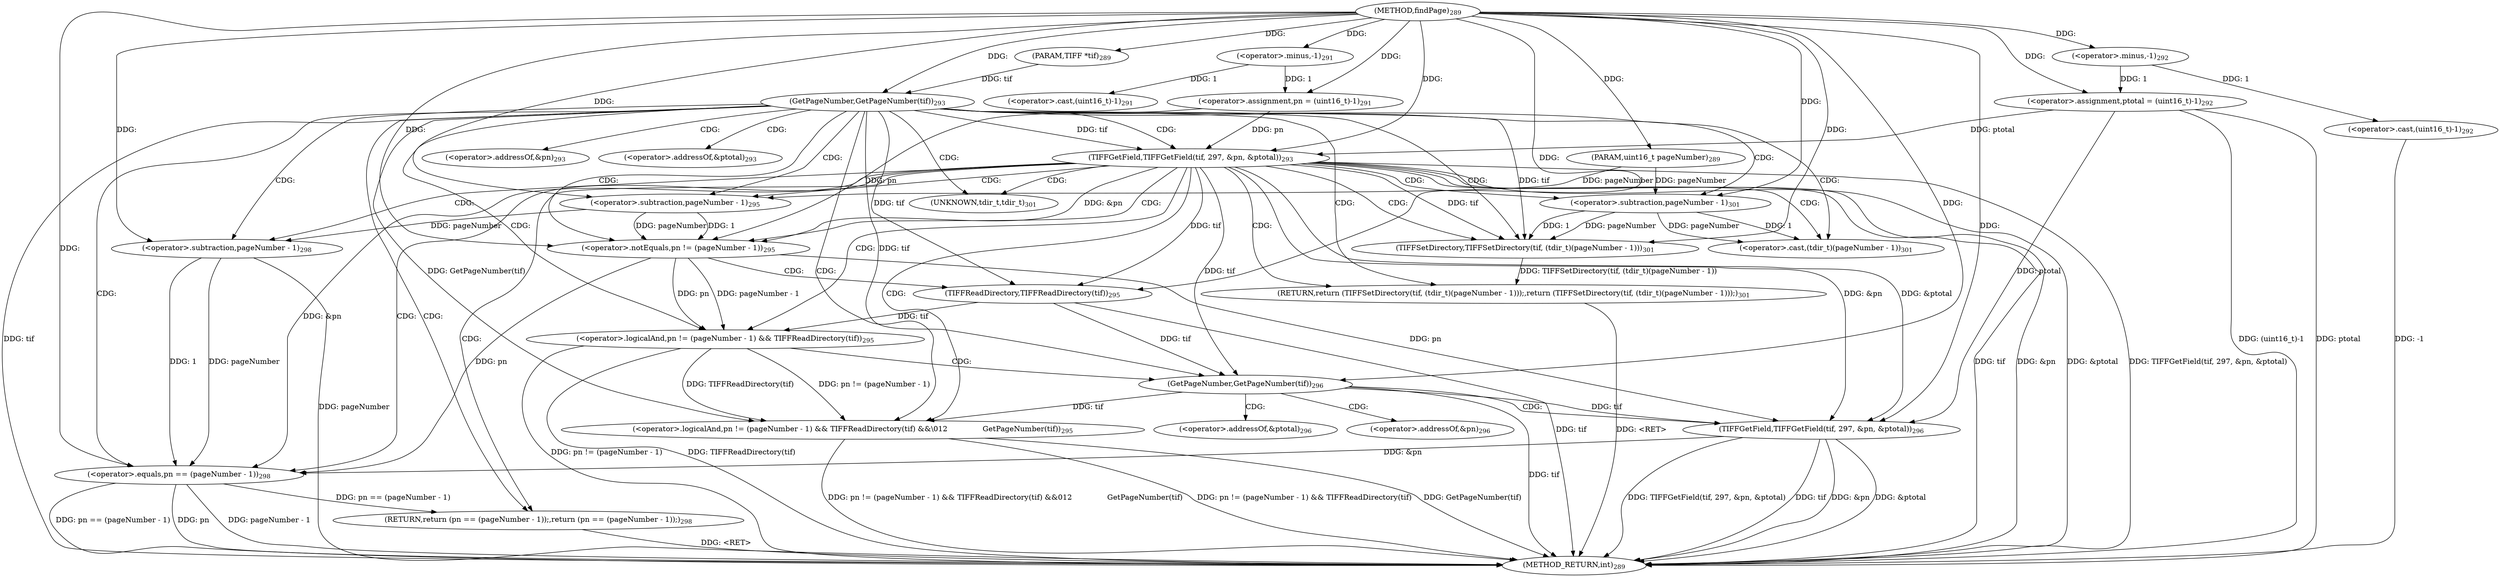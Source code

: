 digraph "findPage" {  
"10112" [label = <(METHOD,findPage)<SUB>289</SUB>> ]
"10178" [label = <(METHOD_RETURN,int)<SUB>289</SUB>> ]
"10113" [label = <(PARAM,TIFF *tif)<SUB>289</SUB>> ]
"10114" [label = <(PARAM,uint16_t pageNumber)<SUB>289</SUB>> ]
"10117" [label = <(&lt;operator&gt;.assignment,pn = (uint16_t)-1)<SUB>291</SUB>> ]
"10124" [label = <(&lt;operator&gt;.assignment,ptotal = (uint16_t)-1)<SUB>292</SUB>> ]
"10131" [label = <(GetPageNumber,GetPageNumber(tif))<SUB>293</SUB>> ]
"10119" [label = <(&lt;operator&gt;.cast,(uint16_t)-1)<SUB>291</SUB>> ]
"10126" [label = <(&lt;operator&gt;.cast,(uint16_t)-1)<SUB>292</SUB>> ]
"10162" [label = <(RETURN,return (pn == (pageNumber - 1));,return (pn == (pageNumber - 1));)<SUB>298</SUB>> ]
"10121" [label = <(&lt;operator&gt;.minus,-1)<SUB>291</SUB>> ]
"10128" [label = <(&lt;operator&gt;.minus,-1)<SUB>292</SUB>> ]
"10134" [label = <(TIFFGetField,TIFFGetField(tif, 297, &amp;pn, &amp;ptotal))<SUB>293</SUB>> ]
"10143" [label = <(&lt;operator&gt;.logicalAnd,pn != (pageNumber - 1) &amp;&amp; TIFFReadDirectory(tif) &amp;&amp;\012               GetPageNumber(tif))<SUB>295</SUB>> ]
"10163" [label = <(&lt;operator&gt;.equals,pn == (pageNumber - 1))<SUB>298</SUB>> ]
"10170" [label = <(RETURN,return (TIFFSetDirectory(tif, (tdir_t)(pageNumber - 1)));,return (TIFFSetDirectory(tif, (tdir_t)(pageNumber - 1)));)<SUB>301</SUB>> ]
"10171" [label = <(TIFFSetDirectory,TIFFSetDirectory(tif, (tdir_t)(pageNumber - 1)))<SUB>301</SUB>> ]
"10144" [label = <(&lt;operator&gt;.logicalAnd,pn != (pageNumber - 1) &amp;&amp; TIFFReadDirectory(tif))<SUB>295</SUB>> ]
"10152" [label = <(GetPageNumber,GetPageNumber(tif))<SUB>296</SUB>> ]
"10165" [label = <(&lt;operator&gt;.subtraction,pageNumber - 1)<SUB>298</SUB>> ]
"10145" [label = <(&lt;operator&gt;.notEquals,pn != (pageNumber - 1))<SUB>295</SUB>> ]
"10150" [label = <(TIFFReadDirectory,TIFFReadDirectory(tif))<SUB>295</SUB>> ]
"10155" [label = <(TIFFGetField,TIFFGetField(tif, 297, &amp;pn, &amp;ptotal))<SUB>296</SUB>> ]
"10173" [label = <(&lt;operator&gt;.cast,(tdir_t)(pageNumber - 1))<SUB>301</SUB>> ]
"10147" [label = <(&lt;operator&gt;.subtraction,pageNumber - 1)<SUB>295</SUB>> ]
"10175" [label = <(&lt;operator&gt;.subtraction,pageNumber - 1)<SUB>301</SUB>> ]
"10137" [label = <(&lt;operator&gt;.addressOf,&amp;pn)<SUB>293</SUB>> ]
"10139" [label = <(&lt;operator&gt;.addressOf,&amp;ptotal)<SUB>293</SUB>> ]
"10174" [label = <(UNKNOWN,tdir_t,tdir_t)<SUB>301</SUB>> ]
"10158" [label = <(&lt;operator&gt;.addressOf,&amp;pn)<SUB>296</SUB>> ]
"10160" [label = <(&lt;operator&gt;.addressOf,&amp;ptotal)<SUB>296</SUB>> ]
  "10162" -> "10178"  [ label = "DDG: &lt;RET&gt;"] 
  "10170" -> "10178"  [ label = "DDG: &lt;RET&gt;"] 
  "10124" -> "10178"  [ label = "DDG: ptotal"] 
  "10126" -> "10178"  [ label = "DDG: -1"] 
  "10124" -> "10178"  [ label = "DDG: (uint16_t)-1"] 
  "10131" -> "10178"  [ label = "DDG: tif"] 
  "10134" -> "10178"  [ label = "DDG: tif"] 
  "10134" -> "10178"  [ label = "DDG: &amp;pn"] 
  "10134" -> "10178"  [ label = "DDG: &amp;ptotal"] 
  "10134" -> "10178"  [ label = "DDG: TIFFGetField(tif, 297, &amp;pn, &amp;ptotal)"] 
  "10144" -> "10178"  [ label = "DDG: pn != (pageNumber - 1)"] 
  "10150" -> "10178"  [ label = "DDG: tif"] 
  "10144" -> "10178"  [ label = "DDG: TIFFReadDirectory(tif)"] 
  "10143" -> "10178"  [ label = "DDG: pn != (pageNumber - 1) &amp;&amp; TIFFReadDirectory(tif)"] 
  "10152" -> "10178"  [ label = "DDG: tif"] 
  "10143" -> "10178"  [ label = "DDG: GetPageNumber(tif)"] 
  "10155" -> "10178"  [ label = "DDG: tif"] 
  "10155" -> "10178"  [ label = "DDG: &amp;pn"] 
  "10155" -> "10178"  [ label = "DDG: &amp;ptotal"] 
  "10155" -> "10178"  [ label = "DDG: TIFFGetField(tif, 297, &amp;pn, &amp;ptotal)"] 
  "10143" -> "10178"  [ label = "DDG: pn != (pageNumber - 1) &amp;&amp; TIFFReadDirectory(tif) &amp;&amp;\012               GetPageNumber(tif)"] 
  "10163" -> "10178"  [ label = "DDG: pn"] 
  "10165" -> "10178"  [ label = "DDG: pageNumber"] 
  "10163" -> "10178"  [ label = "DDG: pageNumber - 1"] 
  "10163" -> "10178"  [ label = "DDG: pn == (pageNumber - 1)"] 
  "10112" -> "10113"  [ label = "DDG: "] 
  "10112" -> "10114"  [ label = "DDG: "] 
  "10121" -> "10117"  [ label = "DDG: 1"] 
  "10128" -> "10124"  [ label = "DDG: 1"] 
  "10112" -> "10117"  [ label = "DDG: "] 
  "10112" -> "10124"  [ label = "DDG: "] 
  "10121" -> "10119"  [ label = "DDG: 1"] 
  "10128" -> "10126"  [ label = "DDG: 1"] 
  "10113" -> "10131"  [ label = "DDG: tif"] 
  "10112" -> "10131"  [ label = "DDG: "] 
  "10163" -> "10162"  [ label = "DDG: pn == (pageNumber - 1)"] 
  "10112" -> "10121"  [ label = "DDG: "] 
  "10112" -> "10128"  [ label = "DDG: "] 
  "10171" -> "10170"  [ label = "DDG: TIFFSetDirectory(tif, (tdir_t)(pageNumber - 1))"] 
  "10131" -> "10134"  [ label = "DDG: tif"] 
  "10112" -> "10134"  [ label = "DDG: "] 
  "10117" -> "10134"  [ label = "DDG: pn"] 
  "10124" -> "10134"  [ label = "DDG: ptotal"] 
  "10144" -> "10143"  [ label = "DDG: pn != (pageNumber - 1)"] 
  "10144" -> "10143"  [ label = "DDG: TIFFReadDirectory(tif)"] 
  "10131" -> "10143"  [ label = "DDG: GetPageNumber(tif)"] 
  "10152" -> "10143"  [ label = "DDG: tif"] 
  "10134" -> "10163"  [ label = "DDG: &amp;pn"] 
  "10145" -> "10163"  [ label = "DDG: pn"] 
  "10155" -> "10163"  [ label = "DDG: &amp;pn"] 
  "10112" -> "10163"  [ label = "DDG: "] 
  "10165" -> "10163"  [ label = "DDG: pageNumber"] 
  "10165" -> "10163"  [ label = "DDG: 1"] 
  "10145" -> "10144"  [ label = "DDG: pn"] 
  "10145" -> "10144"  [ label = "DDG: pageNumber - 1"] 
  "10150" -> "10144"  [ label = "DDG: tif"] 
  "10131" -> "10152"  [ label = "DDG: tif"] 
  "10134" -> "10152"  [ label = "DDG: tif"] 
  "10150" -> "10152"  [ label = "DDG: tif"] 
  "10112" -> "10152"  [ label = "DDG: "] 
  "10147" -> "10165"  [ label = "DDG: pageNumber"] 
  "10112" -> "10165"  [ label = "DDG: "] 
  "10131" -> "10171"  [ label = "DDG: tif"] 
  "10134" -> "10171"  [ label = "DDG: tif"] 
  "10112" -> "10171"  [ label = "DDG: "] 
  "10175" -> "10171"  [ label = "DDG: pageNumber"] 
  "10175" -> "10171"  [ label = "DDG: 1"] 
  "10117" -> "10145"  [ label = "DDG: pn"] 
  "10134" -> "10145"  [ label = "DDG: &amp;pn"] 
  "10112" -> "10145"  [ label = "DDG: "] 
  "10147" -> "10145"  [ label = "DDG: pageNumber"] 
  "10147" -> "10145"  [ label = "DDG: 1"] 
  "10131" -> "10150"  [ label = "DDG: tif"] 
  "10134" -> "10150"  [ label = "DDG: tif"] 
  "10112" -> "10150"  [ label = "DDG: "] 
  "10175" -> "10173"  [ label = "DDG: pageNumber"] 
  "10175" -> "10173"  [ label = "DDG: 1"] 
  "10114" -> "10147"  [ label = "DDG: pageNumber"] 
  "10112" -> "10147"  [ label = "DDG: "] 
  "10152" -> "10155"  [ label = "DDG: tif"] 
  "10112" -> "10155"  [ label = "DDG: "] 
  "10134" -> "10155"  [ label = "DDG: &amp;pn"] 
  "10145" -> "10155"  [ label = "DDG: pn"] 
  "10134" -> "10155"  [ label = "DDG: &amp;ptotal"] 
  "10124" -> "10155"  [ label = "DDG: ptotal"] 
  "10114" -> "10175"  [ label = "DDG: pageNumber"] 
  "10112" -> "10175"  [ label = "DDG: "] 
  "10131" -> "10163"  [ label = "CDG: "] 
  "10131" -> "10144"  [ label = "CDG: "] 
  "10131" -> "10137"  [ label = "CDG: "] 
  "10131" -> "10162"  [ label = "CDG: "] 
  "10131" -> "10175"  [ label = "CDG: "] 
  "10131" -> "10147"  [ label = "CDG: "] 
  "10131" -> "10139"  [ label = "CDG: "] 
  "10131" -> "10143"  [ label = "CDG: "] 
  "10131" -> "10174"  [ label = "CDG: "] 
  "10131" -> "10134"  [ label = "CDG: "] 
  "10131" -> "10165"  [ label = "CDG: "] 
  "10131" -> "10173"  [ label = "CDG: "] 
  "10131" -> "10170"  [ label = "CDG: "] 
  "10131" -> "10171"  [ label = "CDG: "] 
  "10131" -> "10145"  [ label = "CDG: "] 
  "10134" -> "10163"  [ label = "CDG: "] 
  "10134" -> "10144"  [ label = "CDG: "] 
  "10134" -> "10162"  [ label = "CDG: "] 
  "10134" -> "10175"  [ label = "CDG: "] 
  "10134" -> "10147"  [ label = "CDG: "] 
  "10134" -> "10143"  [ label = "CDG: "] 
  "10134" -> "10174"  [ label = "CDG: "] 
  "10134" -> "10165"  [ label = "CDG: "] 
  "10134" -> "10173"  [ label = "CDG: "] 
  "10134" -> "10170"  [ label = "CDG: "] 
  "10134" -> "10171"  [ label = "CDG: "] 
  "10134" -> "10145"  [ label = "CDG: "] 
  "10144" -> "10152"  [ label = "CDG: "] 
  "10152" -> "10160"  [ label = "CDG: "] 
  "10152" -> "10158"  [ label = "CDG: "] 
  "10152" -> "10155"  [ label = "CDG: "] 
  "10145" -> "10150"  [ label = "CDG: "] 
}

